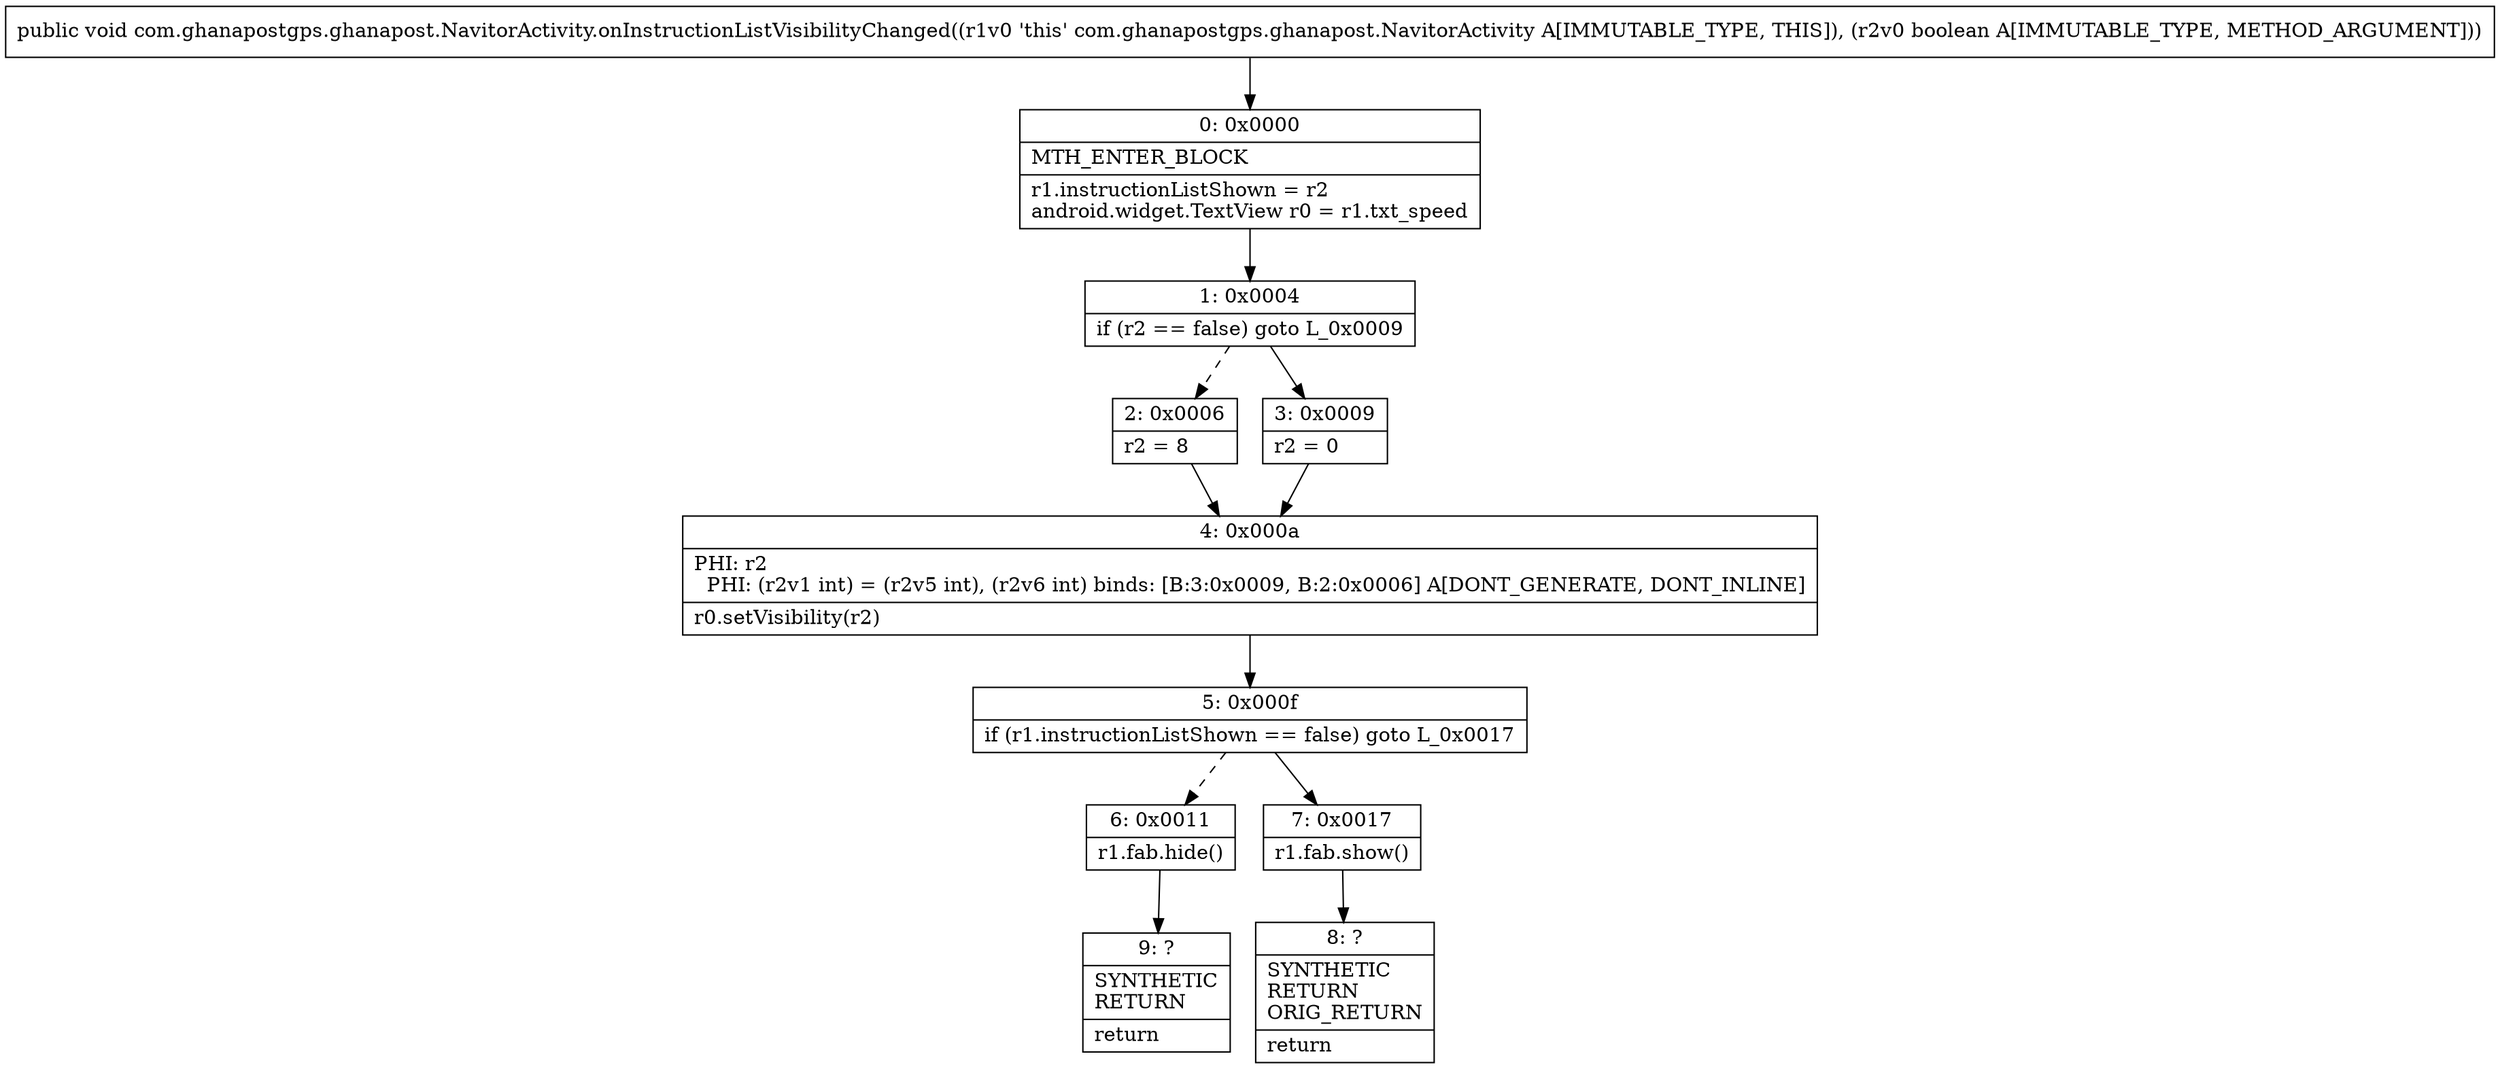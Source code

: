 digraph "CFG forcom.ghanapostgps.ghanapost.NavitorActivity.onInstructionListVisibilityChanged(Z)V" {
Node_0 [shape=record,label="{0\:\ 0x0000|MTH_ENTER_BLOCK\l|r1.instructionListShown = r2\landroid.widget.TextView r0 = r1.txt_speed\l}"];
Node_1 [shape=record,label="{1\:\ 0x0004|if (r2 == false) goto L_0x0009\l}"];
Node_2 [shape=record,label="{2\:\ 0x0006|r2 = 8\l}"];
Node_3 [shape=record,label="{3\:\ 0x0009|r2 = 0\l}"];
Node_4 [shape=record,label="{4\:\ 0x000a|PHI: r2 \l  PHI: (r2v1 int) = (r2v5 int), (r2v6 int) binds: [B:3:0x0009, B:2:0x0006] A[DONT_GENERATE, DONT_INLINE]\l|r0.setVisibility(r2)\l}"];
Node_5 [shape=record,label="{5\:\ 0x000f|if (r1.instructionListShown == false) goto L_0x0017\l}"];
Node_6 [shape=record,label="{6\:\ 0x0011|r1.fab.hide()\l}"];
Node_7 [shape=record,label="{7\:\ 0x0017|r1.fab.show()\l}"];
Node_8 [shape=record,label="{8\:\ ?|SYNTHETIC\lRETURN\lORIG_RETURN\l|return\l}"];
Node_9 [shape=record,label="{9\:\ ?|SYNTHETIC\lRETURN\l|return\l}"];
MethodNode[shape=record,label="{public void com.ghanapostgps.ghanapost.NavitorActivity.onInstructionListVisibilityChanged((r1v0 'this' com.ghanapostgps.ghanapost.NavitorActivity A[IMMUTABLE_TYPE, THIS]), (r2v0 boolean A[IMMUTABLE_TYPE, METHOD_ARGUMENT])) }"];
MethodNode -> Node_0;
Node_0 -> Node_1;
Node_1 -> Node_2[style=dashed];
Node_1 -> Node_3;
Node_2 -> Node_4;
Node_3 -> Node_4;
Node_4 -> Node_5;
Node_5 -> Node_6[style=dashed];
Node_5 -> Node_7;
Node_6 -> Node_9;
Node_7 -> Node_8;
}

